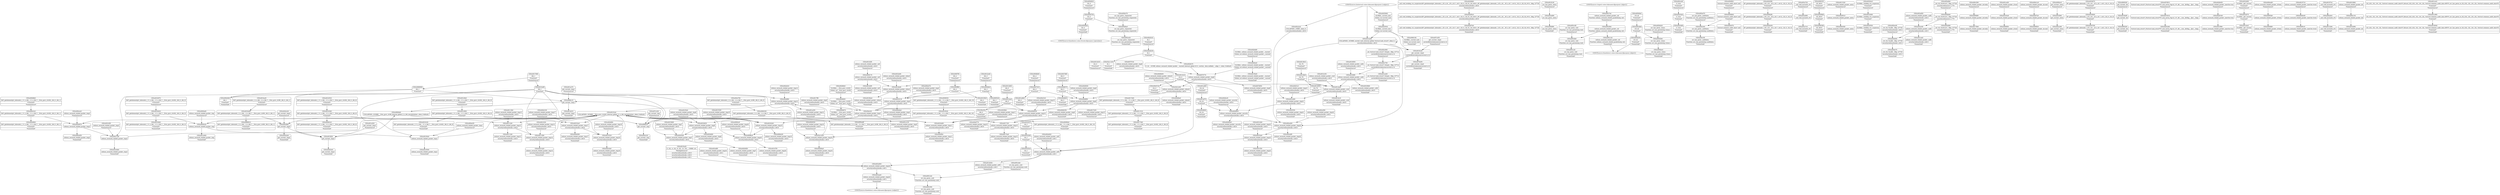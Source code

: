 digraph {
	CE0x495d830 [shape=record,shape=Mrecord,label="{CE0x495d830|i32_4|*Constant*|*SummSource*}"]
	CE0x491ab10 [shape=record,shape=Mrecord,label="{CE0x491ab10|get_current:_tmp1|*SummSink*}"]
	CE0x4929660 [shape=record,shape=Mrecord,label="{CE0x4929660|_call_void_lockdep_rcu_suspicious(i8*_getelementptr_inbounds_(_25_x_i8_,_25_x_i8_*_.str3,_i32_0,_i32_0),_i32_4610,_i8*_getelementptr_inbounds_(_45_x_i8_,_45_x_i8_*_.str12,_i32_0,_i32_0))_#10,_!dbg_!27729|security/selinux/hooks.c,4610|*SummSource*}"]
	CE0x49447a0 [shape=record,shape=Mrecord,label="{CE0x49447a0|i32_0|*Constant*|*SummSink*}"]
	CE0x4917430 [shape=record,shape=Mrecord,label="{CE0x4917430|selinux_secmark_relabel_packet:_tmp15|security/selinux/hooks.c,4610|*SummSource*}"]
	CE0x4931f50 [shape=record,shape=Mrecord,label="{CE0x4931f50|selinux_secmark_relabel_packet:_tmp23|security/selinux/hooks.c,4610|*SummSink*}"]
	CE0x491b4b0 [shape=record,shape=Mrecord,label="{CE0x491b4b0|selinux_secmark_relabel_packet:_tmp3|*SummSink*}"]
	CE0x492e820 [shape=record,shape=Mrecord,label="{CE0x492e820|selinux_secmark_relabel_packet:_sid5|security/selinux/hooks.c,4611|*SummSource*}"]
	CE0x490ee50 [shape=record,shape=Mrecord,label="{CE0x490ee50|selinux_secmark_relabel_packet:_tmp1|*SummSource*}"]
	CE0x492d230 [shape=record,shape=Mrecord,label="{CE0x492d230|i8_1|*Constant*}"]
	CE0x493a890 [shape=record,shape=Mrecord,label="{CE0x493a890|avc_has_perm:_entry}"]
	CE0x495d3b0 [shape=record,shape=Mrecord,label="{CE0x495d3b0|avc_has_perm:_tclass|Function::avc_has_perm&Arg::tclass::}"]
	CE0x5fecfc0 [shape=record,shape=Mrecord,label="{CE0x5fecfc0|selinux_secmark_relabel_packet:_tmp5|security/selinux/hooks.c,4610}"]
	CE0x492c8a0 [shape=record,shape=Mrecord,label="{CE0x492c8a0|i1_true|*Constant*}"]
	CE0x4919f20 [shape=record,shape=Mrecord,label="{CE0x4919f20|get_current:_tmp3}"]
	CE0x495e3e0 [shape=record,shape=Mrecord,label="{CE0x495e3e0|avc_has_perm:_auditdata|Function::avc_has_perm&Arg::auditdata::}"]
	CE0x4915300 [shape=record,shape=Mrecord,label="{CE0x4915300|selinux_secmark_relabel_packet:_tmp19|security/selinux/hooks.c,4610|*SummSource*}"]
	CE0x492b450 [shape=record,shape=Mrecord,label="{CE0x492b450|i8*_getelementptr_inbounds_(_45_x_i8_,_45_x_i8_*_.str12,_i32_0,_i32_0)|*Constant*|*SummSink*}"]
	CE0x6670850 [shape=record,shape=Mrecord,label="{CE0x6670850|selinux_secmark_relabel_packet:_tmp8|security/selinux/hooks.c,4610|*SummSink*}"]
	CE0x4919a20 [shape=record,shape=Mrecord,label="{CE0x4919a20|0:_i32,_4:_i32,_8:_i32,_12:_i32,_:_CMRE_4,8_|*MultipleSource*|security/selinux/hooks.c,4610|security/selinux/hooks.c,4610|security/selinux/hooks.c,4611}"]
	CE0x493a680 [shape=record,shape=Mrecord,label="{CE0x493a680|_call_void_mcount()_#3}"]
	CE0x4928a30 [shape=record,shape=Mrecord,label="{CE0x4928a30|selinux_secmark_relabel_packet:_security|security/selinux/hooks.c,4610|*SummSource*}"]
	CE0x52c1140 [shape=record,shape=Mrecord,label="{CE0x52c1140|i8_1|*Constant*|*SummSink*}"]
	CE0x49322b0 [shape=record,shape=Mrecord,label="{CE0x49322b0|i32_1|*Constant*}"]
	CE0x49296d0 [shape=record,shape=Mrecord,label="{CE0x49296d0|i32_4610|*Constant*}"]
	"CONST[source:0(mediator),value:2(dynamic)][purpose:{object}]"
	CE0x6670770 [shape=record,shape=Mrecord,label="{CE0x6670770|selinux_secmark_relabel_packet:_tmp8|security/selinux/hooks.c,4610}"]
	CE0x492d970 [shape=record,shape=Mrecord,label="{CE0x492d970|selinux_secmark_relabel_packet:_tmp2}"]
	CE0x4908a50 [shape=record,shape=Mrecord,label="{CE0x4908a50|selinux_secmark_relabel_packet:_tmp19|security/selinux/hooks.c,4610|*SummSink*}"]
	CE0x4910d40 [shape=record,shape=Mrecord,label="{CE0x4910d40|i64*_getelementptr_inbounds_(_11_x_i64_,_11_x_i64_*___llvm_gcov_ctr402,_i64_0,_i64_0)|*Constant*|*SummSink*}"]
	CE0x4929510 [shape=record,shape=Mrecord,label="{CE0x4929510|selinux_secmark_relabel_packet:_entry}"]
	CE0x4928600 [shape=record,shape=Mrecord,label="{CE0x4928600|GLOBAL:___llvm_gcov_ctr402|Global_var:__llvm_gcov_ctr402}"]
	CE0x490f320 [shape=record,shape=Mrecord,label="{CE0x490f320|i64_3|*Constant*|*SummSink*}"]
	CE0x492fdb0 [shape=record,shape=Mrecord,label="{CE0x492fdb0|selinux_secmark_relabel_packet:_tmp11|security/selinux/hooks.c,4610|*SummSource*}"]
	CE0x4909170 [shape=record,shape=Mrecord,label="{CE0x4909170|selinux_secmark_relabel_packet:_call|security/selinux/hooks.c,4610}"]
	CE0x4912b90 [shape=record,shape=Mrecord,label="{CE0x4912b90|i64_0|*Constant*|*SummSource*}"]
	CE0x491b830 [shape=record,shape=Mrecord,label="{CE0x491b830|selinux_secmark_relabel_packet:_tmp6|security/selinux/hooks.c,4610}"]
	CE0x49304c0 [shape=record,shape=Mrecord,label="{CE0x49304c0|GLOBAL:_lockdep_rcu_suspicious|*Constant*|*SummSource*}"]
	CE0x4911240 [shape=record,shape=Mrecord,label="{CE0x4911240|selinux_secmark_relabel_packet:_tmp13|security/selinux/hooks.c,4610}"]
	CE0x4908ce0 [shape=record,shape=Mrecord,label="{CE0x4908ce0|selinux_secmark_relabel_packet:_tmp20|security/selinux/hooks.c,4610|*SummSource*}"]
	CE0x492e780 [shape=record,shape=Mrecord,label="{CE0x492e780|i64*_getelementptr_inbounds_(_2_x_i64_,_2_x_i64_*___llvm_gcov_ctr98,_i64_0,_i64_0)|*Constant*|*SummSource*}"]
	CE0x492df60 [shape=record,shape=Mrecord,label="{CE0x492df60|selinux_secmark_relabel_packet:_tmp12|security/selinux/hooks.c,4610}"]
	CE0x493a7c0 [shape=record,shape=Mrecord,label="{CE0x493a7c0|_call_void_mcount()_#3|*SummSink*}"]
	CE0x49089e0 [shape=record,shape=Mrecord,label="{CE0x49089e0|i64*_getelementptr_inbounds_(_11_x_i64_,_11_x_i64_*___llvm_gcov_ctr402,_i64_0,_i64_10)|*Constant*|*SummSink*}"]
	CE0x495ee70 [shape=record,shape=Mrecord,label="{CE0x495ee70|_ret_i32_%call6,_!dbg_!27745|security/selinux/hooks.c,4613|*SummSink*}"]
	CE0x4915b20 [shape=record,shape=Mrecord,label="{CE0x4915b20|GLOBAL:_selinux_secmark_relabel_packet.__warned|Global_var:selinux_secmark_relabel_packet.__warned|*SummSink*}"]
	CE0x49103a0 [shape=record,shape=Mrecord,label="{CE0x49103a0|COLLAPSED:_GCMRE___llvm_gcov_ctr402_internal_global_11_x_i64_zeroinitializer:_elem_0:default:}"]
	CE0x491d3d0 [shape=record,shape=Mrecord,label="{CE0x491d3d0|i64*_getelementptr_inbounds_(_11_x_i64_,_11_x_i64_*___llvm_gcov_ctr402,_i64_0,_i64_6)|*Constant*}"]
	CE0x4932410 [shape=record,shape=Mrecord,label="{CE0x4932410|i32_1|*Constant*|*SummSource*}"]
	CE0x490c560 [shape=record,shape=Mrecord,label="{CE0x490c560|selinux_secmark_relabel_packet:_do.body|*SummSource*}"]
	CE0x491ac60 [shape=record,shape=Mrecord,label="{CE0x491ac60|selinux_secmark_relabel_packet:_if.end|*SummSource*}"]
	CE0x49335e0 [shape=record,shape=Mrecord,label="{CE0x49335e0|selinux_secmark_relabel_packet:_tmp6|security/selinux/hooks.c,4610|*SummSource*}"]
	CE0x5d12c80 [shape=record,shape=Mrecord,label="{CE0x5d12c80|selinux_secmark_relabel_packet:_tobool1|security/selinux/hooks.c,4610}"]
	CE0x49129e0 [shape=record,shape=Mrecord,label="{CE0x49129e0|i64*_getelementptr_inbounds_(_11_x_i64_,_11_x_i64_*___llvm_gcov_ctr402,_i64_0,_i64_9)|*Constant*|*SummSource*}"]
	CE0x4931420 [shape=record,shape=Mrecord,label="{CE0x4931420|selinux_secmark_relabel_packet:_tmp14|security/selinux/hooks.c,4610|*SummSink*}"]
	CE0x4928670 [shape=record,shape=Mrecord,label="{CE0x4928670|GLOBAL:___llvm_gcov_ctr402|Global_var:__llvm_gcov_ctr402|*SummSink*}"]
	CE0x490e1a0 [shape=record,shape=Mrecord,label="{CE0x490e1a0|selinux_secmark_relabel_packet:_do.end|*SummSource*}"]
	CE0x4909220 [shape=record,shape=Mrecord,label="{CE0x4909220|selinux_secmark_relabel_packet:_tmp}"]
	CE0x49148e0 [shape=record,shape=Mrecord,label="{CE0x49148e0|i32_78|*Constant*}"]
	CE0x493aae0 [shape=record,shape=Mrecord,label="{CE0x493aae0|selinux_secmark_relabel_packet:_tmp24|security/selinux/hooks.c,4611|*SummSink*}"]
	CE0x4966160 [shape=record,shape=Mrecord,label="{CE0x4966160|GLOBAL:_current_task|Global_var:current_task|*SummSink*}"]
	CE0x4917080 [shape=record,shape=Mrecord,label="{CE0x4917080|i64_1|*Constant*|*SummSource*}"]
	CE0x4910500 [shape=record,shape=Mrecord,label="{CE0x4910500|selinux_secmark_relabel_packet:_tmp1|*SummSink*}"]
	CE0x495deb0 [shape=record,shape=Mrecord,label="{CE0x495deb0|_ret_i32_%retval.0,_!dbg_!27728|security/selinux/avc.c,775}"]
	CE0x491e460 [shape=record,shape=Mrecord,label="{CE0x491e460|selinux_secmark_relabel_packet:_tmp21|security/selinux/hooks.c,4610}"]
	CE0x49286e0 [shape=record,shape=Mrecord,label="{CE0x49286e0|GLOBAL:___llvm_gcov_ctr402|Global_var:__llvm_gcov_ctr402|*SummSource*}"]
	CE0x492f1c0 [shape=record,shape=Mrecord,label="{CE0x492f1c0|selinux_secmark_relabel_packet:_tmp21|security/selinux/hooks.c,4610|*SummSource*}"]
	CE0x4914430 [shape=record,shape=Mrecord,label="{CE0x4914430|i32_0|*Constant*|*SummSource*}"]
	CE0x4914b50 [shape=record,shape=Mrecord,label="{CE0x4914b50|selinux_secmark_relabel_packet:_sid5|security/selinux/hooks.c,4611|*SummSink*}"]
	CE0x491be90 [shape=record,shape=Mrecord,label="{CE0x491be90|i64*_getelementptr_inbounds_(_2_x_i64_,_2_x_i64_*___llvm_gcov_ctr98,_i64_0,_i64_1)|*Constant*}"]
	CE0x491a670 [shape=record,shape=Mrecord,label="{CE0x491a670|i32_22|*Constant*}"]
	CE0x494b430 [shape=record,shape=Mrecord,label="{CE0x494b430|selinux_secmark_relabel_packet:_tmp10|security/selinux/hooks.c,4610}"]
	CE0x491e2d0 [shape=record,shape=Mrecord,label="{CE0x491e2d0|COLLAPSED:_GCMRE_current_task_external_global_%struct.task_struct*:_elem_0::|security/selinux/hooks.c,4610}"]
	CE0x4919c20 [shape=record,shape=Mrecord,label="{CE0x4919c20|get_current:_tmp4|./arch/x86/include/asm/current.h,14}"]
	CE0x495bf90 [shape=record,shape=Mrecord,label="{CE0x495bf90|avc_has_perm:_entry|*SummSink*}"]
	CE0x492a2a0 [shape=record,shape=Mrecord,label="{CE0x492a2a0|COLLAPSED:_CMRE:_elem_0::|security/selinux/hooks.c,4610}"]
	CE0x496bc10 [shape=record,shape=Mrecord,label="{CE0x496bc10|get_current:_tmp1}"]
	CE0x49102f0 [shape=record,shape=Mrecord,label="{CE0x49102f0|selinux_secmark_relabel_packet:_call|security/selinux/hooks.c,4610|*SummSource*}"]
	CE0x491ded0 [shape=record,shape=Mrecord,label="{CE0x491ded0|selinux_secmark_relabel_packet:_tobool|security/selinux/hooks.c,4610}"]
	CE0x490ff80 [shape=record,shape=Mrecord,label="{CE0x490ff80|i64_2|*Constant*}"]
	CE0x490ddc0 [shape=record,shape=Mrecord,label="{CE0x490ddc0|i64_3|*Constant*}"]
	CE0x4915b90 [shape=record,shape=Mrecord,label="{CE0x4915b90|selinux_secmark_relabel_packet:_tmp7|security/selinux/hooks.c,4610|*SummSource*}"]
	CE0x4908ac0 [shape=record,shape=Mrecord,label="{CE0x4908ac0|get_current:_entry|*SummSource*}"]
	CE0x4930c90 [shape=record,shape=Mrecord,label="{CE0x4930c90|selinux_secmark_relabel_packet:_tmp7|security/selinux/hooks.c,4610}"]
	CE0x4917260 [shape=record,shape=Mrecord,label="{CE0x4917260|i64*_getelementptr_inbounds_(_11_x_i64_,_11_x_i64_*___llvm_gcov_ctr402,_i64_0,_i64_8)|*Constant*|*SummSource*}"]
	CE0x49174a0 [shape=record,shape=Mrecord,label="{CE0x49174a0|selinux_secmark_relabel_packet:_tmp15|security/selinux/hooks.c,4610|*SummSink*}"]
	CE0x4930600 [shape=record,shape=Mrecord,label="{CE0x4930600|i8*_getelementptr_inbounds_(_25_x_i8_,_25_x_i8_*_.str3,_i32_0,_i32_0)|*Constant*}"]
	CE0x4909a60 [shape=record,shape=Mrecord,label="{CE0x4909a60|selinux_secmark_relabel_packet:_tmp|*SummSource*}"]
	"CONST[source:0(mediator),value:2(dynamic)][purpose:{subject}]"
	CE0x492b6a0 [shape=record,shape=Mrecord,label="{CE0x492b6a0|selinux_secmark_relabel_packet:_tmp16|security/selinux/hooks.c,4610|*SummSink*}"]
	CE0x49332a0 [shape=record,shape=Mrecord,label="{CE0x49332a0|selinux_secmark_relabel_packet:_tmp17|security/selinux/hooks.c,4610}"]
	CE0x4960200 [shape=record,shape=Mrecord,label="{CE0x4960200|get_current:_bb|*SummSink*}"]
	CE0x491d140 [shape=record,shape=Mrecord,label="{CE0x491d140|avc_has_perm:_entry|*SummSource*}"]
	CE0x491a020 [shape=record,shape=Mrecord,label="{CE0x491a020|get_current:_tmp3|*SummSource*}"]
	CE0x492a6f0 [shape=record,shape=Mrecord,label="{CE0x492a6f0|selinux_secmark_relabel_packet:_tmp22|security/selinux/hooks.c,4610|*SummSink*}"]
	CE0x495c120 [shape=record,shape=Mrecord,label="{CE0x495c120|selinux_secmark_relabel_packet:_sid|Function::selinux_secmark_relabel_packet&Arg::sid::|*SummSink*}"]
	CE0x4966300 [shape=record,shape=Mrecord,label="{CE0x4966300|i64*_getelementptr_inbounds_(_2_x_i64_,_2_x_i64_*___llvm_gcov_ctr98,_i64_0,_i64_0)|*Constant*}"]
	CE0x4917360 [shape=record,shape=Mrecord,label="{CE0x4917360|i64*_getelementptr_inbounds_(_11_x_i64_,_11_x_i64_*___llvm_gcov_ctr402,_i64_0,_i64_8)|*Constant*|*SummSink*}"]
	CE0x4912aa0 [shape=record,shape=Mrecord,label="{CE0x4912aa0|i64_0|*Constant*}"]
	CE0x4916e80 [shape=record,shape=Mrecord,label="{CE0x4916e80|selinux_secmark_relabel_packet:_tmp11|security/selinux/hooks.c,4610}"]
	CE0x4914950 [shape=record,shape=Mrecord,label="{CE0x4914950|i32_78|*Constant*|*SummSink*}"]
	CE0x491b3f0 [shape=record,shape=Mrecord,label="{CE0x491b3f0|selinux_secmark_relabel_packet:_tmp3|*SummSource*}"]
	CE0x492e0c0 [shape=record,shape=Mrecord,label="{CE0x492e0c0|selinux_secmark_relabel_packet:_tmp12|security/selinux/hooks.c,4610|*SummSource*}"]
	CE0x492f720 [shape=record,shape=Mrecord,label="{CE0x492f720|selinux_secmark_relabel_packet:_do.end}"]
	CE0x497e010 [shape=record,shape=Mrecord,label="{CE0x497e010|%struct.task_struct*_(%struct.task_struct**)*_asm_movq_%gs:$_1:P_,$0_,_r,im,_dirflag_,_fpsr_,_flags_}"]
	CE0x4918e90 [shape=record,shape=Mrecord,label="{CE0x4918e90|get_current:_bb}"]
	CE0x4928e50 [shape=record,shape=Mrecord,label="{CE0x4928e50|selinux_secmark_relabel_packet:_land.lhs.true|*SummSource*}"]
	CE0x491d7f0 [shape=record,shape=Mrecord,label="{CE0x491d7f0|selinux_secmark_relabel_packet:_tmp20|security/selinux/hooks.c,4610|*SummSink*}"]
	CE0x4920d50 [shape=record,shape=Mrecord,label="{CE0x4920d50|selinux_secmark_relabel_packet:_tmp7|security/selinux/hooks.c,4610|*SummSink*}"]
	CE0x490db00 [shape=record,shape=Mrecord,label="{CE0x490db00|i64_4|*Constant*|*SummSource*}"]
	CE0x4918850 [shape=record,shape=Mrecord,label="{CE0x4918850|selinux_secmark_relabel_packet:_call4|security/selinux/hooks.c,4610|*SummSource*}"]
	CE0x49189d0 [shape=record,shape=Mrecord,label="{CE0x49189d0|selinux_secmark_relabel_packet:_call4|security/selinux/hooks.c,4610|*SummSink*}"]
	CE0x4932d00 [shape=record,shape=Mrecord,label="{CE0x4932d00|GLOBAL:_get_current|*Constant*|*SummSource*}"]
	CE0x491cae0 [shape=record,shape=Mrecord,label="{CE0x491cae0|selinux_secmark_relabel_packet:_call6|security/selinux/hooks.c,4613|*SummSink*}"]
	CE0x49131b0 [shape=record,shape=Mrecord,label="{CE0x49131b0|selinux_secmark_relabel_packet:_entry|*SummSource*}"]
	CE0x495dc70 [shape=record,shape=Mrecord,label="{CE0x495dc70|avc_has_perm:_requested|Function::avc_has_perm&Arg::requested::|*SummSource*}"]
	CE0x4928aa0 [shape=record,shape=Mrecord,label="{CE0x4928aa0|selinux_secmark_relabel_packet:_security|security/selinux/hooks.c,4610|*SummSink*}"]
	CE0x492c660 [shape=record,shape=Mrecord,label="{CE0x492c660|_ret_%struct.task_struct*_%tmp4,_!dbg_!27714|./arch/x86/include/asm/current.h,14|*SummSource*}"]
	CE0x495db00 [shape=record,shape=Mrecord,label="{CE0x495db00|%struct.common_audit_data*_null|*Constant*}"]
	CE0x5fecf20 [shape=record,shape=Mrecord,label="{CE0x5fecf20|i64_0|*Constant*|*SummSink*}"]
	CE0x495cdb0 [shape=record,shape=Mrecord,label="{CE0x495cdb0|i16_42|*Constant*}"]
	CE0x49295c0 [shape=record,shape=Mrecord,label="{CE0x49295c0|_call_void_lockdep_rcu_suspicious(i8*_getelementptr_inbounds_(_25_x_i8_,_25_x_i8_*_.str3,_i32_0,_i32_0),_i32_4610,_i8*_getelementptr_inbounds_(_45_x_i8_,_45_x_i8_*_.str12,_i32_0,_i32_0))_#10,_!dbg_!27729|security/selinux/hooks.c,4610}"]
	"CONST[source:2(external),value:2(dynamic)][purpose:{subject}]"
	CE0x495d4c0 [shape=record,shape=Mrecord,label="{CE0x495d4c0|avc_has_perm:_tclass|Function::avc_has_perm&Arg::tclass::|*SummSink*}"]
	CE0x490ea60 [shape=record,shape=Mrecord,label="{CE0x490ea60|selinux_secmark_relabel_packet:_if.then|*SummSource*}"]
	CE0x495c7e0 [shape=record,shape=Mrecord,label="{CE0x495c7e0|selinux_secmark_relabel_packet:_sid|Function::selinux_secmark_relabel_packet&Arg::sid::|*SummSource*}"]
	CE0x66707e0 [shape=record,shape=Mrecord,label="{CE0x66707e0|selinux_secmark_relabel_packet:_tmp8|security/selinux/hooks.c,4610|*SummSource*}"]
	CE0x49143c0 [shape=record,shape=Mrecord,label="{CE0x49143c0|i32_0|*Constant*}"]
	CE0x4931be0 [shape=record,shape=Mrecord,label="{CE0x4931be0|selinux_secmark_relabel_packet:_tmp23|security/selinux/hooks.c,4610}"]
	CE0x495ce20 [shape=record,shape=Mrecord,label="{CE0x495ce20|avc_has_perm:_requested|Function::avc_has_perm&Arg::requested::|*SummSink*}"]
	CE0x4980de0 [shape=record,shape=Mrecord,label="{CE0x4980de0|COLLAPSED:_GCMRE___llvm_gcov_ctr98_internal_global_2_x_i64_zeroinitializer:_elem_0:default:}"]
	"CONST[source:0(mediator),value:0(static)][purpose:{operation}]"
	"CONST[source:1(input),value:2(dynamic)][purpose:{object}]"
	CE0x495ead0 [shape=record,shape=Mrecord,label="{CE0x495ead0|i64*_getelementptr_inbounds_(_2_x_i64_,_2_x_i64_*___llvm_gcov_ctr98,_i64_0,_i64_0)|*Constant*|*SummSink*}"]
	CE0x493a9f0 [shape=record,shape=Mrecord,label="{CE0x493a9f0|selinux_secmark_relabel_packet:_tmp24|security/selinux/hooks.c,4611|*SummSource*}"]
	CE0x490dc60 [shape=record,shape=Mrecord,label="{CE0x490dc60|selinux_secmark_relabel_packet:_land.lhs.true2}"]
	CE0x4912d00 [shape=record,shape=Mrecord,label="{CE0x4912d00|selinux_secmark_relabel_packet:_tmp|*SummSink*}"]
	CE0x490e3c0 [shape=record,shape=Mrecord,label="{CE0x490e3c0|i64*_getelementptr_inbounds_(_11_x_i64_,_11_x_i64_*___llvm_gcov_ctr402,_i64_0,_i64_1)|*Constant*}"]
	CE0x490fcc0 [shape=record,shape=Mrecord,label="{CE0x490fcc0|selinux_secmark_relabel_packet:_land.lhs.true2|*SummSink*}"]
	CE0x494d770 [shape=record,shape=Mrecord,label="{CE0x494d770|selinux_secmark_relabel_packet:_tmp10|security/selinux/hooks.c,4610|*SummSink*}"]
	CE0x4914cc0 [shape=record,shape=Mrecord,label="{CE0x4914cc0|selinux_secmark_relabel_packet:_cred|security/selinux/hooks.c,4610|*SummSink*}"]
	CE0x495cc90 [shape=record,shape=Mrecord,label="{CE0x495cc90|avc_has_perm:_tsid|Function::avc_has_perm&Arg::tsid::|*SummSource*}"]
	CE0x495d0e0 [shape=record,shape=Mrecord,label="{CE0x495d0e0|i16_42|*Constant*|*SummSource*}"]
	CE0x495ecd0 [shape=record,shape=Mrecord,label="{CE0x495ecd0|_ret_i32_%call6,_!dbg_!27745|security/selinux/hooks.c,4613|*SummSource*}"]
	CE0x491ae40 [shape=record,shape=Mrecord,label="{CE0x491ae40|_ret_%struct.task_struct*_%tmp4,_!dbg_!27714|./arch/x86/include/asm/current.h,14|*SummSink*}"]
	CE0x4911510 [shape=record,shape=Mrecord,label="{CE0x4911510|i64*_getelementptr_inbounds_(_11_x_i64_,_11_x_i64_*___llvm_gcov_ctr402,_i64_0,_i64_8)|*Constant*}"]
	CE0x4944100 [shape=record,shape=Mrecord,label="{CE0x4944100|selinux_secmark_relabel_packet:_tmp17|security/selinux/hooks.c,4610|*SummSource*}"]
	CE0x4924cb0 [shape=record,shape=Mrecord,label="{CE0x4924cb0|get_current:_tmp2|*SummSink*}"]
	CE0x4914ae0 [shape=record,shape=Mrecord,label="{CE0x4914ae0|selinux_secmark_relabel_packet:_cred|security/selinux/hooks.c,4610}"]
	CE0x494b3c0 [shape=record,shape=Mrecord,label="{CE0x494b3c0|i64*_getelementptr_inbounds_(_11_x_i64_,_11_x_i64_*___llvm_gcov_ctr402,_i64_0,_i64_6)|*Constant*|*SummSink*}"]
	CE0x495d9a0 [shape=record,shape=Mrecord,label="{CE0x495d9a0|i32_4|*Constant*|*SummSink*}"]
	CE0x493a720 [shape=record,shape=Mrecord,label="{CE0x493a720|_call_void_mcount()_#3|*SummSource*}"]
	CE0x49197c0 [shape=record,shape=Mrecord,label="{CE0x49197c0|_call_void_mcount()_#3|*SummSource*}"]
	CE0x4912e40 [shape=record,shape=Mrecord,label="{CE0x4912e40|i64_3|*Constant*|*SummSource*}"]
	CE0x4930670 [shape=record,shape=Mrecord,label="{CE0x4930670|i8*_getelementptr_inbounds_(_25_x_i8_,_25_x_i8_*_.str3,_i32_0,_i32_0)|*Constant*|*SummSource*}"]
	CE0x492c700 [shape=record,shape=Mrecord,label="{CE0x492c700|_ret_%struct.task_struct*_%tmp4,_!dbg_!27714|./arch/x86/include/asm/current.h,14}"]
	CE0x4918c40 [shape=record,shape=Mrecord,label="{CE0x4918c40|selinux_secmark_relabel_packet:_if.end}"]
	CE0x49186f0 [shape=record,shape=Mrecord,label="{CE0x49186f0|selinux_secmark_relabel_packet:_call4|security/selinux/hooks.c,4610}"]
	CE0x4917ff0 [shape=record,shape=Mrecord,label="{CE0x4917ff0|selinux_secmark_relabel_packet:_tmp5|security/selinux/hooks.c,4610|*SummSource*}"]
	CE0x4980d70 [shape=record,shape=Mrecord,label="{CE0x4980d70|get_current:_tmp}"]
	CE0x4988910 [shape=record,shape=Mrecord,label="{CE0x4988910|i64*_getelementptr_inbounds_(_2_x_i64_,_2_x_i64_*___llvm_gcov_ctr98,_i64_0,_i64_1)|*Constant*|*SummSink*}"]
	CE0x4910710 [shape=record,shape=Mrecord,label="{CE0x4910710|selinux_secmark_relabel_packet:_land.lhs.true2|*SummSource*}"]
	CE0x495e070 [shape=record,shape=Mrecord,label="{CE0x495e070|%struct.common_audit_data*_null|*Constant*|*SummSink*}"]
	CE0x491d530 [shape=record,shape=Mrecord,label="{CE0x491d530|i64*_getelementptr_inbounds_(_11_x_i64_,_11_x_i64_*___llvm_gcov_ctr402,_i64_0,_i64_6)|*Constant*|*SummSource*}"]
	CE0x495d250 [shape=record,shape=Mrecord,label="{CE0x495d250|i16_42|*Constant*|*SummSink*}"]
	CE0x495c440 [shape=record,shape=Mrecord,label="{CE0x495c440|avc_has_perm:_ssid|Function::avc_has_perm&Arg::ssid::|*SummSource*}"]
	CE0x491bd90 [shape=record,shape=Mrecord,label="{CE0x491bd90|selinux_secmark_relabel_packet:_bb|*SummSink*}"]
	CE0x492ca00 [shape=record,shape=Mrecord,label="{CE0x492ca00|i1_true|*Constant*|*SummSource*}"]
	CE0x49325c0 [shape=record,shape=Mrecord,label="{CE0x49325c0|i32_1|*Constant*|*SummSink*}"]
	CE0x49179b0 [shape=record,shape=Mrecord,label="{CE0x49179b0|selinux_secmark_relabel_packet:_do.body|*SummSink*}"]
	CE0x49142f0 [shape=record,shape=Mrecord,label="{CE0x49142f0|selinux_secmark_relabel_packet:_call|security/selinux/hooks.c,4610|*SummSink*}"]
	CE0x4910a80 [shape=record,shape=Mrecord,label="{CE0x4910a80|i64_1|*Constant*}"]
	CE0x490e940 [shape=record,shape=Mrecord,label="{CE0x490e940|i64_1|*Constant*|*SummSink*}"]
	CE0x491a250 [shape=record,shape=Mrecord,label="{CE0x491a250|selinux_secmark_relabel_packet:_tmp12|security/selinux/hooks.c,4610|*SummSink*}"]
	CE0x4914c50 [shape=record,shape=Mrecord,label="{CE0x4914c50|selinux_secmark_relabel_packet:_cred|security/selinux/hooks.c,4610|*SummSource*}"]
	CE0x4925b90 [shape=record,shape=Mrecord,label="{CE0x4925b90|GLOBAL:_current_task|Global_var:current_task|*SummSource*}"]
	CE0x491cec0 [shape=record,shape=Mrecord,label="{CE0x491cec0|i32_(i32,_i32,_i16,_i32,_%struct.common_audit_data*)*_bitcast_(i32_(i32,_i32,_i16,_i32,_%struct.common_audit_data.495*)*_avc_has_perm_to_i32_(i32,_i32,_i16,_i32,_%struct.common_audit_data*)*)|*Constant*|*SummSource*}"]
	CE0x492ff30 [shape=record,shape=Mrecord,label="{CE0x492ff30|selinux_secmark_relabel_packet:_tmp11|security/selinux/hooks.c,4610|*SummSink*}"]
	CE0x497de50 [shape=record,shape=Mrecord,label="{CE0x497de50|get_current:_tmp4|./arch/x86/include/asm/current.h,14|*SummSink*}"]
	CE0x490bf50 [shape=record,shape=Mrecord,label="{CE0x490bf50|selinux_secmark_relabel_packet:_if.end|*SummSink*}"]
	CE0x490ace0 [shape=record,shape=Mrecord,label="{CE0x490ace0|selinux_secmark_relabel_packet:_tmp2|*SummSource*}"]
	CE0x490ad50 [shape=record,shape=Mrecord,label="{CE0x490ad50|selinux_secmark_relabel_packet:_tmp2|*SummSink*}"]
	CE0x4925f60 [shape=record,shape=Mrecord,label="{CE0x4925f60|get_current:_tmp2}"]
	CE0x49263e0 [shape=record,shape=Mrecord,label="{CE0x49263e0|get_current:_tmp3|*SummSink*}"]
	CE0x495dba0 [shape=record,shape=Mrecord,label="{CE0x495dba0|avc_has_perm:_requested|Function::avc_has_perm&Arg::requested::}"]
	CE0x49100e0 [shape=record,shape=Mrecord,label="{CE0x49100e0|selinux_secmark_relabel_packet:_tmp1}"]
	CE0x495df20 [shape=record,shape=Mrecord,label="{CE0x495df20|%struct.common_audit_data*_null|*Constant*|*SummSource*}"]
	CE0x4908f30 [shape=record,shape=Mrecord,label="{CE0x4908f30|selinux_secmark_relabel_packet:_do.end|*SummSink*}"]
	CE0x490adc0 [shape=record,shape=Mrecord,label="{CE0x490adc0|_call_void_mcount()_#3}"]
	CE0x497df10 [shape=record,shape=Mrecord,label="{CE0x497df10|%struct.task_struct*_(%struct.task_struct**)*_asm_movq_%gs:$_1:P_,$0_,_r,im,_dirflag_,_fpsr_,_flags_|*SummSource*}"]
	CE0x4908360 [shape=record,shape=Mrecord,label="{CE0x4908360|i32_4610|*Constant*|*SummSink*}"]
	CE0x492bdd0 [shape=record,shape=Mrecord,label="{CE0x492bdd0|GLOBAL:_selinux_secmark_relabel_packet.__warned|Global_var:selinux_secmark_relabel_packet.__warned|*SummSource*}"]
	CE0x491a130 [shape=record,shape=Mrecord,label="{CE0x491a130|selinux_secmark_relabel_packet:_tmp5|security/selinux/hooks.c,4610|*SummSink*}"]
	CE0x4929160 [shape=record,shape=Mrecord,label="{CE0x4929160|selinux_secmark_relabel_packet:_land.lhs.true}"]
	CE0x4918130 [shape=record,shape=Mrecord,label="{CE0x4918130|selinux_secmark_relabel_packet:_tmp4|security/selinux/hooks.c,4610}"]
	CE0x4911580 [shape=record,shape=Mrecord,label="{CE0x4911580|selinux_secmark_relabel_packet:_tmp14|security/selinux/hooks.c,4610}"]
	CE0x490d8f0 [shape=record,shape=Mrecord,label="{CE0x490d8f0|selinux_secmark_relabel_packet:_if.then|*SummSink*}"]
	CE0x4921830 [shape=record,shape=Mrecord,label="{CE0x4921830|selinux_secmark_relabel_packet:_tmp14|security/selinux/hooks.c,4610|*SummSource*}"]
	CE0x492bf80 [shape=record,shape=Mrecord,label="{CE0x492bf80|selinux_secmark_relabel_packet:_tmp18|security/selinux/hooks.c,4610|*SummSource*}"]
	CE0x491bb30 [shape=record,shape=Mrecord,label="{CE0x491bb30|i64*_getelementptr_inbounds_(_11_x_i64_,_11_x_i64_*___llvm_gcov_ctr402,_i64_0,_i64_0)|*Constant*}"]
	CE0x4911340 [shape=record,shape=Mrecord,label="{CE0x4911340|selinux_secmark_relabel_packet:_tmp13|security/selinux/hooks.c,4610|*SummSink*}"]
	CE0x4946be0 [shape=record,shape=Mrecord,label="{CE0x4946be0|selinux_secmark_relabel_packet:_tobool1|security/selinux/hooks.c,4610|*SummSink*}"]
	CE0x494b350 [shape=record,shape=Mrecord,label="{CE0x494b350|selinux_secmark_relabel_packet:_tmp9|security/selinux/hooks.c,4610|*SummSink*}"]
	CE0x4908bc0 [shape=record,shape=Mrecord,label="{CE0x4908bc0|selinux_secmark_relabel_packet:_tmp20|security/selinux/hooks.c,4610}"]
	CE0x4931d40 [shape=record,shape=Mrecord,label="{CE0x4931d40|selinux_secmark_relabel_packet:_tmp23|security/selinux/hooks.c,4610|*SummSource*}"]
	CE0x4928800 [shape=record,shape=Mrecord,label="{CE0x4928800|i32_22|*Constant*|*SummSink*}"]
	CE0x495e6b0 [shape=record,shape=Mrecord,label="{CE0x495e6b0|_ret_i32_%retval.0,_!dbg_!27728|security/selinux/avc.c,775|*SummSource*}"]
	CE0x4910db0 [shape=record,shape=Mrecord,label="{CE0x4910db0|selinux_secmark_relabel_packet:_bb|*SummSource*}"]
	CE0x49211d0 [shape=record,shape=Mrecord,label="{CE0x49211d0|selinux_secmark_relabel_packet:_tmp3}"]
	CE0x49096f0 [shape=record,shape=Mrecord,label="{CE0x49096f0|selinux_secmark_relabel_packet:_do.body}"]
	CE0x4910920 [shape=record,shape=Mrecord,label="{CE0x4910920|i64_2|*Constant*|*SummSink*}"]
	CE0x492d3c0 [shape=record,shape=Mrecord,label="{CE0x492d3c0|i8_1|*Constant*|*SummSource*}"]
	CE0x492c0e0 [shape=record,shape=Mrecord,label="{CE0x492c0e0|selinux_secmark_relabel_packet:_tmp18|security/selinux/hooks.c,4610|*SummSink*}"]
	CE0x493a900 [shape=record,shape=Mrecord,label="{CE0x493a900|selinux_secmark_relabel_packet:_tmp24|security/selinux/hooks.c,4611}"]
	CE0x490e130 [shape=record,shape=Mrecord,label="{CE0x490e130|selinux_secmark_relabel_packet:_bb}"]
	CE0x491aa70 [shape=record,shape=Mrecord,label="{CE0x491aa70|get_current:_tmp1|*SummSource*}"]
	CE0x4925930 [shape=record,shape=Mrecord,label="{CE0x4925930|GLOBAL:_current_task|Global_var:current_task}"]
	CE0x4930550 [shape=record,shape=Mrecord,label="{CE0x4930550|GLOBAL:_lockdep_rcu_suspicious|*Constant*|*SummSink*}"]
	CE0x4924c40 [shape=record,shape=Mrecord,label="{CE0x4924c40|get_current:_tmp2|*SummSource*}"]
	CE0x493ad50 [shape=record,shape=Mrecord,label="{CE0x493ad50|selinux_secmark_relabel_packet:_call6|security/selinux/hooks.c,4613|*SummSource*}"]
	CE0x4947d10 [shape=record,shape=Mrecord,label="{CE0x4947d10|i64_4|*Constant*}"]
	CE0x4949000 [shape=record,shape=Mrecord,label="{CE0x4949000|selinux_secmark_relabel_packet:_tmp9|security/selinux/hooks.c,4610|*SummSource*}"]
	CE0x4960040 [shape=record,shape=Mrecord,label="{CE0x4960040|get_current:_bb|*SummSource*}"]
	CE0x4933230 [shape=record,shape=Mrecord,label="{CE0x4933230|i64*_getelementptr_inbounds_(_11_x_i64_,_11_x_i64_*___llvm_gcov_ctr402,_i64_0,_i64_9)|*Constant*|*SummSink*}"]
	CE0x495c3a0 [shape=record,shape=Mrecord,label="{CE0x495c3a0|avc_has_perm:_ssid|Function::avc_has_perm&Arg::ssid::}"]
	CE0x49082f0 [shape=record,shape=Mrecord,label="{CE0x49082f0|i8*_getelementptr_inbounds_(_45_x_i8_,_45_x_i8_*_.str12,_i32_0,_i32_0)|*Constant*}"]
	CE0x490e470 [shape=record,shape=Mrecord,label="{CE0x490e470|selinux_secmark_relabel_packet:_tmp4|security/selinux/hooks.c,4610|*SummSource*}"]
	CE0x490f3d0 [shape=record,shape=Mrecord,label="{CE0x490f3d0|selinux_secmark_relabel_packet:_if.then}"]
	CE0x49149c0 [shape=record,shape=Mrecord,label="{CE0x49149c0|i32_78|*Constant*|*SummSource*}"]
	CE0x4930780 [shape=record,shape=Mrecord,label="{CE0x4930780|i8*_getelementptr_inbounds_(_25_x_i8_,_25_x_i8_*_.str3,_i32_0,_i32_0)|*Constant*|*SummSink*}"]
	CE0x492f350 [shape=record,shape=Mrecord,label="{CE0x492f350|selinux_secmark_relabel_packet:_tmp21|security/selinux/hooks.c,4610|*SummSink*}"]
	CE0x4932750 [shape=record,shape=Mrecord,label="{CE0x4932750|selinux_secmark_relabel_packet:_sid5|security/selinux/hooks.c,4611}"]
	CE0x4947d80 [shape=record,shape=Mrecord,label="{CE0x4947d80|i64_5|*Constant*|*SummSource*}"]
	CE0x492a580 [shape=record,shape=Mrecord,label="{CE0x492a580|selinux_secmark_relabel_packet:_tmp22|security/selinux/hooks.c,4610|*SummSource*}"]
	CE0x495c500 [shape=record,shape=Mrecord,label="{CE0x495c500|avc_has_perm:_ssid|Function::avc_has_perm&Arg::ssid::|*SummSink*}"]
	CE0x490f7f0 [shape=record,shape=Mrecord,label="{CE0x490f7f0|i64_2|*Constant*|*SummSource*}"]
	CE0x491abb0 [shape=record,shape=Mrecord,label="{CE0x491abb0|i64_4|*Constant*|*SummSink*}"]
	CE0x491eea0 [shape=record,shape=Mrecord,label="{CE0x491eea0|GLOBAL:_get_current|*Constant*|*SummSink*}"]
	CE0x52c1450 [shape=record,shape=Mrecord,label="{CE0x52c1450|selinux_secmark_relabel_packet:_tmp16|security/selinux/hooks.c,4610}"]
	CE0x492bea0 [shape=record,shape=Mrecord,label="{CE0x492bea0|GLOBAL:_selinux_secmark_relabel_packet.__warned|Global_var:selinux_secmark_relabel_packet.__warned}"]
	CE0x4930d00 [shape=record,shape=Mrecord,label="{CE0x4930d00|selinux_secmark_relabel_packet:_tmp6|security/selinux/hooks.c,4610|*SummSink*}"]
	CE0x49205f0 [shape=record,shape=Mrecord,label="{CE0x49205f0|i8*_getelementptr_inbounds_(_45_x_i8_,_45_x_i8_*_.str12,_i32_0,_i32_0)|*Constant*|*SummSource*}"]
	CE0x4915f80 [shape=record,shape=Mrecord,label="{CE0x4915f80|selinux_secmark_relabel_packet:_land.lhs.true|*SummSink*}"]
	CE0x4948f90 [shape=record,shape=Mrecord,label="{CE0x4948f90|selinux_secmark_relabel_packet:_tmp9|security/selinux/hooks.c,4610}"]
	CE0x494c5c0 [shape=record,shape=Mrecord,label="{CE0x494c5c0|selinux_secmark_relabel_packet:_tmp10|security/selinux/hooks.c,4610|*SummSource*}"]
	CE0x492b520 [shape=record,shape=Mrecord,label="{CE0x492b520|selinux_secmark_relabel_packet:_tmp16|security/selinux/hooks.c,4610|*SummSource*}"]
	CE0x490eda0 [shape=record,shape=Mrecord,label="{CE0x490eda0|selinux_secmark_relabel_packet:_tmp4|security/selinux/hooks.c,4610|*SummSink*}"]
	CE0x4929740 [shape=record,shape=Mrecord,label="{CE0x4929740|_call_void_lockdep_rcu_suspicious(i8*_getelementptr_inbounds_(_25_x_i8_,_25_x_i8_*_.str3,_i32_0,_i32_0),_i32_4610,_i8*_getelementptr_inbounds_(_45_x_i8_,_45_x_i8_*_.str12,_i32_0,_i32_0))_#10,_!dbg_!27729|security/selinux/hooks.c,4610|*SummSink*}"]
	CE0x4918240 [shape=record,shape=Mrecord,label="{CE0x4918240|selinux_secmark_relabel_packet:_tmp19|security/selinux/hooks.c,4610}"]
	CE0x491b970 [shape=record,shape=Mrecord,label="{CE0x491b970|i64*_getelementptr_inbounds_(_11_x_i64_,_11_x_i64_*___llvm_gcov_ctr402,_i64_0,_i64_0)|*Constant*|*SummSource*}"]
	CE0x49289c0 [shape=record,shape=Mrecord,label="{CE0x49289c0|selinux_secmark_relabel_packet:_security|security/selinux/hooks.c,4610}"]
	CE0x4946b70 [shape=record,shape=Mrecord,label="{CE0x4946b70|i64_5|*Constant*}"]
	CE0x493ac80 [shape=record,shape=Mrecord,label="{CE0x493ac80|selinux_secmark_relabel_packet:_call6|security/selinux/hooks.c,4613}"]
	CE0x495cc20 [shape=record,shape=Mrecord,label="{CE0x495cc20|avc_has_perm:_tsid|Function::avc_has_perm&Arg::tsid::|*SummSink*}"]
	CE0x495d750 [shape=record,shape=Mrecord,label="{CE0x495d750|i32_4|*Constant*}"]
	CE0x495cbb0 [shape=record,shape=Mrecord,label="{CE0x495cbb0|avc_has_perm:_tsid|Function::avc_has_perm&Arg::tsid::}"]
	CE0x495e890 [shape=record,shape=Mrecord,label="{CE0x495e890|_ret_i32_%retval.0,_!dbg_!27728|security/selinux/avc.c,775|*SummSink*}"]
	CE0x4944090 [shape=record,shape=Mrecord,label="{CE0x4944090|selinux_secmark_relabel_packet:_tmp17|security/selinux/hooks.c,4610|*SummSink*}"]
	CE0x4918520 [shape=record,shape=Mrecord,label="{CE0x4918520|i64*_getelementptr_inbounds_(_11_x_i64_,_11_x_i64_*___llvm_gcov_ctr402,_i64_0,_i64_10)|*Constant*}"]
	CE0x491a800 [shape=record,shape=Mrecord,label="{CE0x491a800|i32_22|*Constant*|*SummSource*}"]
	CE0x491d040 [shape=record,shape=Mrecord,label="{CE0x491d040|i32_(i32,_i32,_i16,_i32,_%struct.common_audit_data*)*_bitcast_(i32_(i32,_i32,_i16,_i32,_%struct.common_audit_data.495*)*_avc_has_perm_to_i32_(i32,_i32,_i16,_i32,_%struct.common_audit_data*)*)|*Constant*|*SummSink*}"]
	CE0x490e5d0 [shape=record,shape=Mrecord,label="{CE0x490e5d0|selinux_secmark_relabel_packet:_entry|*SummSink*}"]
	CE0x491cd60 [shape=record,shape=Mrecord,label="{CE0x491cd60|i32_(i32,_i32,_i16,_i32,_%struct.common_audit_data*)*_bitcast_(i32_(i32,_i32,_i16,_i32,_%struct.common_audit_data.495*)*_avc_has_perm_to_i32_(i32,_i32,_i16,_i32,_%struct.common_audit_data*)*)|*Constant*}"]
	CE0x495d420 [shape=record,shape=Mrecord,label="{CE0x495d420|avc_has_perm:_tclass|Function::avc_has_perm&Arg::tclass::|*SummSource*}"]
	CE0x49171f0 [shape=record,shape=Mrecord,label="{CE0x49171f0|selinux_secmark_relabel_packet:_tmp15|security/selinux/hooks.c,4610}"]
	CE0x4918ba0 [shape=record,shape=Mrecord,label="{CE0x4918ba0|selinux_secmark_relabel_packet:_tobool|security/selinux/hooks.c,4610|*SummSink*}"]
	CE0x492a400 [shape=record,shape=Mrecord,label="{CE0x492a400|selinux_secmark_relabel_packet:_tmp22|security/selinux/hooks.c,4610}"]
	CE0x4988980 [shape=record,shape=Mrecord,label="{CE0x4988980|i64_1|*Constant*}"]
	CE0x4932e80 [shape=record,shape=Mrecord,label="{CE0x4932e80|selinux_secmark_relabel_packet:_tobool|security/selinux/hooks.c,4610|*SummSource*}"]
	CE0x4929e70 [shape=record,shape=Mrecord,label="{CE0x4929e70|0:_i8,_:_GCMR_selinux_secmark_relabel_packet.__warned_internal_global_i8_0,_section_.data.unlikely_,_align_1:_elem_0:default:}"]
	CE0x49113b0 [shape=record,shape=Mrecord,label="{CE0x49113b0|selinux_secmark_relabel_packet:_tmp13|security/selinux/hooks.c,4610|*SummSource*}"]
	CE0x4912900 [shape=record,shape=Mrecord,label="{CE0x4912900|i64*_getelementptr_inbounds_(_11_x_i64_,_11_x_i64_*___llvm_gcov_ctr402,_i64_0,_i64_9)|*Constant*}"]
	CE0x490dbb0 [shape=record,shape=Mrecord,label="{CE0x490dbb0|i64*_getelementptr_inbounds_(_11_x_i64_,_11_x_i64_*___llvm_gcov_ctr402,_i64_0,_i64_1)|*Constant*|*SummSource*}"]
	CE0x4915530 [shape=record,shape=Mrecord,label="{CE0x4915530|selinux_secmark_relabel_packet:_tmp18|security/selinux/hooks.c,4610}"]
	CE0x495e640 [shape=record,shape=Mrecord,label="{CE0x495e640|_ret_i32_%call6,_!dbg_!27745|security/selinux/hooks.c,4613}"]
	CE0x4916490 [shape=record,shape=Mrecord,label="{CE0x4916490|GLOBAL:_lockdep_rcu_suspicious|*Constant*}"]
	CE0x491ba20 [shape=record,shape=Mrecord,label="{CE0x491ba20|i64*_getelementptr_inbounds_(_2_x_i64_,_2_x_i64_*___llvm_gcov_ctr98,_i64_0,_i64_1)|*Constant*|*SummSource*}"]
	CE0x4932b70 [shape=record,shape=Mrecord,label="{CE0x4932b70|GLOBAL:_get_current|*Constant*}"]
	CE0x492c480 [shape=record,shape=Mrecord,label="{CE0x492c480|get_current:_entry|*SummSink*}"]
	CE0x491f090 [shape=record,shape=Mrecord,label="{CE0x491f090|get_current:_entry}"]
	CE0x497c450 [shape=record,shape=Mrecord,label="{CE0x497c450|get_current:_tmp4|./arch/x86/include/asm/current.h,14|*SummSource*}"]
	CE0x497a1b0 [shape=record,shape=Mrecord,label="{CE0x497a1b0|get_current:_tmp|*SummSource*}"]
	CE0x492e3c0 [shape=record,shape=Mrecord,label="{CE0x492e3c0|get_current:_tmp|*SummSink*}"]
	CE0x4925a80 [shape=record,shape=Mrecord,label="{CE0x4925a80|%struct.task_struct*_(%struct.task_struct**)*_asm_movq_%gs:$_1:P_,$0_,_r,im,_dirflag_,_fpsr_,_flags_|*SummSink*}"]
	CE0x4948f20 [shape=record,shape=Mrecord,label="{CE0x4948f20|i64_5|*Constant*|*SummSink*}"]
	CE0x492d900 [shape=record,shape=Mrecord,label="{CE0x492d900|i64*_getelementptr_inbounds_(_11_x_i64_,_11_x_i64_*___llvm_gcov_ctr402,_i64_0,_i64_1)|*Constant*|*SummSink*}"]
	CE0x492cb80 [shape=record,shape=Mrecord,label="{CE0x492cb80|i1_true|*Constant*|*SummSink*}"]
	CE0x49081f0 [shape=record,shape=Mrecord,label="{CE0x49081f0|i32_4610|*Constant*|*SummSource*}"]
	CE0x4946b00 [shape=record,shape=Mrecord,label="{CE0x4946b00|selinux_secmark_relabel_packet:_tobool1|security/selinux/hooks.c,4610|*SummSource*}"]
	CE0x4908930 [shape=record,shape=Mrecord,label="{CE0x4908930|i64*_getelementptr_inbounds_(_11_x_i64_,_11_x_i64_*___llvm_gcov_ctr402,_i64_0,_i64_10)|*Constant*|*SummSource*}"]
	CE0x495e470 [shape=record,shape=Mrecord,label="{CE0x495e470|avc_has_perm:_auditdata|Function::avc_has_perm&Arg::auditdata::|*SummSource*}"]
	CE0x495e1f0 [shape=record,shape=Mrecord,label="{CE0x495e1f0|avc_has_perm:_auditdata|Function::avc_has_perm&Arg::auditdata::|*SummSink*}"]
	CE0x4913260 [shape=record,shape=Mrecord,label="{CE0x4913260|_call_void_mcount()_#3|*SummSink*}"]
	CE0x495c6b0 [shape=record,shape=Mrecord,label="{CE0x495c6b0|selinux_secmark_relabel_packet:_sid|Function::selinux_secmark_relabel_packet&Arg::sid::}"]
	CE0x49149c0 -> CE0x49148e0
	CE0x49289c0 -> CE0x4928aa0
	CE0x4908ce0 -> CE0x4908bc0
	CE0x491a670 -> CE0x4928800
	CE0x492e820 -> CE0x4932750
	CE0x49082f0 -> CE0x492b450
	CE0x4910a80 -> CE0x490e940
	CE0x492d3c0 -> CE0x492d230
	CE0x492c700 -> CE0x491ae40
	CE0x491e460 -> CE0x49289c0
	CE0x495df20 -> CE0x495db00
	CE0x4925930 -> CE0x4919c20
	CE0x492a580 -> CE0x492a400
	CE0x4929e70 -> CE0x6670770
	CE0x49143c0 -> CE0x491ded0
	CE0x494c5c0 -> CE0x494b430
	CE0x4916490 -> CE0x4930550
	CE0x4960040 -> CE0x4918e90
	CE0x491b830 -> CE0x4930d00
	CE0x49335e0 -> CE0x491b830
	CE0x49197c0 -> CE0x490adc0
	CE0x490ff80 -> CE0x4918130
	CE0x495c120 -> "CONST[source:0(mediator),value:2(dynamic)][purpose:{object}]"
	CE0x4918130 -> CE0x5fecfc0
	CE0x4918c40 -> CE0x490bf50
	CE0x52c1450 -> CE0x492b6a0
	CE0x491d3d0 -> CE0x494b3c0
	CE0x4910a80 -> CE0x4908bc0
	CE0x4910a80 -> CE0x49100e0
	CE0x49102f0 -> CE0x4909170
	CE0x4912aa0 -> CE0x5fecfc0
	CE0x4918850 -> CE0x49186f0
	CE0x490c560 -> CE0x49096f0
	CE0x49286e0 -> CE0x4928600
	CE0x4932410 -> CE0x49322b0
	CE0x4948f90 -> CE0x494b430
	CE0x491cd60 -> CE0x491d040
	CE0x4946b70 -> CE0x4948f20
	CE0x492a400 -> CE0x492a6f0
	CE0x495db00 -> CE0x495e070
	CE0x4917430 -> CE0x49171f0
	CE0x492c8a0 -> CE0x492cb80
	CE0x490ff80 -> CE0x4910920
	CE0x490e470 -> CE0x4918130
	CE0x495c3a0 -> CE0x495c500
	CE0x4988980 -> CE0x490e940
	CE0x4947d10 -> CE0x4948f90
	CE0x490e3c0 -> CE0x492d900
	CE0x49096f0 -> CE0x49179b0
	CE0x490db00 -> CE0x4947d10
	CE0x4918e90 -> CE0x4960200
	CE0x492f1c0 -> CE0x491e460
	CE0x4918520 -> CE0x4918240
	CE0x497df10 -> CE0x497e010
	CE0x492bea0 -> CE0x6670770
	CE0x491bb30 -> CE0x4909220
	CE0x49103a0 -> CE0x4916e80
	CE0x491d140 -> CE0x493a890
	CE0x491e2d0 -> CE0x4919c20
	CE0x49205f0 -> CE0x49082f0
	"CONST[source:2(external),value:2(dynamic)][purpose:{subject}]" -> CE0x492a2a0
	CE0x4929160 -> CE0x4915f80
	CE0x4947d80 -> CE0x4946b70
	CE0x492fdb0 -> CE0x4916e80
	CE0x4908bc0 -> CE0x49103a0
	CE0x495d750 -> CE0x495dba0
	CE0x4911510 -> CE0x4917360
	CE0x4948f90 -> CE0x494b350
	CE0x4980de0 -> CE0x4925f60
	CE0x4910a80 -> CE0x4930c90
	CE0x490ea60 -> CE0x490f3d0
	CE0x490ace0 -> CE0x492d970
	CE0x4918240 -> CE0x4908bc0
	CE0x4917080 -> CE0x4910a80
	CE0x493a720 -> CE0x493a680
	CE0x490dc60 -> CE0x490fcc0
	CE0x5fecfc0 -> CE0x491b830
	CE0x49103a0 -> CE0x491b830
	CE0x49103a0 -> CE0x4909220
	CE0x4914430 -> CE0x49143c0
	CE0x4915530 -> CE0x49103a0
	CE0x492b520 -> CE0x52c1450
	CE0x49304c0 -> CE0x4916490
	CE0x49103a0 -> CE0x49332a0
	CE0x4912900 -> CE0x49332a0
	CE0x4932750 -> CE0x4914b50
	CE0x4910db0 -> CE0x490e130
	CE0x495dba0 -> CE0x495ce20
	CE0x495cbb0 -> CE0x495cc20
	CE0x4932750 -> CE0x493a900
	CE0x49103a0 -> CE0x492d970
	CE0x49332a0 -> CE0x4944090
	CE0x4980d70 -> CE0x492e3c0
	CE0x6670770 -> CE0x5d12c80
	CE0x4911240 -> CE0x4911580
	CE0x493ad50 -> CE0x493ac80
	CE0x49103a0 -> CE0x4911240
	CE0x495c7e0 -> CE0x495c6b0
	CE0x4988980 -> CE0x4919f20
	CE0x49211d0 -> CE0x49103a0
	CE0x491e460 -> CE0x492f350
	CE0x492d970 -> CE0x490ad50
	CE0x4928a30 -> CE0x49289c0
	CE0x490e130 -> CE0x491bd90
	CE0x49171f0 -> CE0x49174a0
	CE0x49103a0 -> CE0x49171f0
	CE0x4910710 -> CE0x490dc60
	CE0x4912aa0 -> CE0x494b430
	CE0x49148e0 -> CE0x4914950
	CE0x4925f60 -> CE0x4924cb0
	CE0x497e010 -> CE0x4925a80
	CE0x4915300 -> CE0x4918240
	CE0x491aa70 -> CE0x496bc10
	CE0x4930c90 -> CE0x4920d50
	CE0x66707e0 -> CE0x6670770
	"CONST[source:1(input),value:2(dynamic)][purpose:{object}]" -> CE0x495c7e0
	"CONST[source:2(external),value:2(dynamic)][purpose:{subject}]" -> CE0x4925b90
	CE0x4928600 -> CE0x494b430
	CE0x49143c0 -> CE0x49289c0
	CE0x49081f0 -> CE0x49296d0
	CE0x495cdb0 -> CE0x495d250
	CE0x492a2a0 -> CE0x492a400
	CE0x49295c0 -> CE0x4929740
	CE0x495d830 -> CE0x495d750
	CE0x495e640 -> CE0x495ee70
	CE0x4917ff0 -> CE0x5fecfc0
	CE0x5fecfc0 -> CE0x491a130
	CE0x492d230 -> CE0x52c1140
	CE0x4946b00 -> CE0x5d12c80
	CE0x4914c50 -> CE0x4914ae0
	CE0x490e1a0 -> CE0x492f720
	CE0x4909170 -> CE0x49142f0
	CE0x491e2d0 -> CE0x492a400
	CE0x491e2d0 -> CE0x491e2d0
	CE0x490e3c0 -> CE0x492d970
	CE0x496bc10 -> CE0x491ab10
	CE0x4930c90 -> CE0x49103a0
	CE0x4931d40 -> CE0x4931be0
	CE0x4910a80 -> CE0x4915530
	CE0x4914ae0 -> CE0x491e460
	CE0x493a900 -> CE0x493aae0
	CE0x495c440 -> CE0x495c3a0
	CE0x497a1b0 -> CE0x4980d70
	CE0x4929660 -> CE0x49295c0
	CE0x492ca00 -> CE0x492c8a0
	CE0x4931be0 -> CE0x4932750
	CE0x493ac80 -> CE0x491cae0
	CE0x495d0e0 -> CE0x495cdb0
	CE0x493a680 -> CE0x493a7c0
	CE0x4949000 -> CE0x4948f90
	CE0x4917080 -> CE0x4988980
	CE0x492bf80 -> CE0x4915530
	CE0x490ddc0 -> CE0x490f320
	CE0x4918130 -> CE0x490eda0
	CE0x492c660 -> CE0x492c700
	CE0x492d230 -> CE0x4929e70
	CE0x493ac80 -> CE0x495e640
	CE0x49143c0 -> CE0x49447a0
	CE0x4912aa0 -> CE0x5fecf20
	CE0x491b830 -> CE0x4930c90
	CE0x4908ac0 -> CE0x491f090
	CE0x49148e0 -> CE0x4914ae0
	CE0x495d750 -> CE0x495d9a0
	CE0x492a400 -> CE0x4931be0
	CE0x49332a0 -> CE0x4915530
	CE0x6670770 -> CE0x6670850
	CE0x491d3d0 -> CE0x4911240
	CE0x4924c40 -> CE0x4925f60
	CE0x4915530 -> CE0x492c0e0
	CE0x4919f20 -> CE0x49263e0
	CE0x491be90 -> CE0x4988910
	CE0x4911240 -> CE0x4911340
	CE0x492df60 -> CE0x49103a0
	CE0x4928600 -> CE0x4928670
	CE0x492e780 -> CE0x4966300
	CE0x49322b0 -> CE0x49325c0
	CE0x49131b0 -> CE0x4929510
	CE0x4919c20 -> CE0x492c700
	CE0x4910a80 -> CE0x49211d0
	CE0x4908bc0 -> CE0x491d7f0
	CE0x491cec0 -> CE0x491cd60
	CE0x49143c0 -> CE0x4914ae0
	CE0x4921830 -> CE0x4911580
	CE0x495deb0 -> CE0x495e890
	CE0x495dc70 -> CE0x495dba0
	CE0x491a800 -> CE0x491a670
	CE0x495d9a0 -> "CONST[source:0(mediator),value:0(static)][purpose:{operation}]"
	CE0x495cc90 -> CE0x495cbb0
	CE0x4912b90 -> CE0x4912aa0
	CE0x495d420 -> CE0x495d3b0
	CE0x4916e80 -> CE0x492df60
	CE0x490dbb0 -> CE0x490e3c0
	CE0x49103a0 -> CE0x4918240
	CE0x492c700 -> CE0x49186f0
	CE0x492bdd0 -> CE0x492bea0
	CE0x491ba20 -> CE0x491be90
	CE0x4980de0 -> CE0x4980d70
	CE0x496bc10 -> CE0x4980de0
	CE0x495deb0 -> CE0x493ac80
	CE0x491ac60 -> CE0x4918c40
	CE0x4925930 -> CE0x491e2d0
	CE0x49322b0 -> CE0x4932750
	CE0x495ecd0 -> CE0x495e640
	CE0x491e2d0 -> CE0x491e460
	CE0x4932e80 -> CE0x491ded0
	CE0x52c1450 -> CE0x49103a0
	CE0x491b970 -> CE0x491bb30
	CE0x4947d10 -> CE0x491abb0
	CE0x491b3f0 -> CE0x49211d0
	CE0x49171f0 -> CE0x52c1450
	CE0x4919a20 -> CE0x493a900
	CE0x492f720 -> CE0x4908f30
	CE0x4914ae0 -> CE0x4914cc0
	CE0x49296d0 -> CE0x4908360
	CE0x491ded0 -> CE0x4918130
	CE0x4918240 -> CE0x4908a50
	CE0x495e3e0 -> CE0x495e1f0
	CE0x4910a80 -> CE0x492df60
	CE0x490ddc0 -> CE0x4918130
	CE0x492d970 -> CE0x49211d0
	CE0x492df60 -> CE0x491a250
	CE0x4912900 -> CE0x4933230
	CE0x49113b0 -> CE0x4911240
	CE0x4930600 -> CE0x4930780
	CE0x493a900 -> CE0x495c3a0
	CE0x4909220 -> CE0x49100e0
	CE0x5d12c80 -> CE0x4946be0
	CE0x491a020 -> CE0x4919f20
	CE0x4919c20 -> CE0x497de50
	CE0x4930670 -> CE0x4930600
	CE0x497c450 -> CE0x4919c20
	CE0x4910a80 -> CE0x52c1450
	CE0x491bb30 -> CE0x4910d40
	CE0x492e0c0 -> CE0x492df60
	CE0x4946b70 -> CE0x4948f90
	CE0x491f090 -> CE0x492c480
	CE0x493a9f0 -> CE0x493a900
	CE0x493a890 -> CE0x495bf90
	CE0x495c6b0 -> CE0x495cbb0
	CE0x495cdb0 -> CE0x495d3b0
	CE0x4932d00 -> CE0x4932b70
	CE0x4919f20 -> CE0x4980de0
	CE0x490adc0 -> CE0x4913260
	CE0x492bea0 -> CE0x4915b20
	CE0x4944100 -> CE0x49332a0
	CE0x4980d70 -> CE0x496bc10
	CE0x49100e0 -> CE0x49103a0
	CE0x4912e40 -> CE0x490ddc0
	CE0x49186f0 -> CE0x49189d0
	CE0x49186f0 -> CE0x4914ae0
	CE0x4925930 -> CE0x4966160
	CE0x495e470 -> CE0x495e3e0
	CE0x4966300 -> CE0x495ead0
	CE0x4909170 -> CE0x491ded0
	CE0x490f3d0 -> CE0x490d8f0
	CE0x4925f60 -> CE0x4919f20
	CE0x491d530 -> CE0x491d3d0
	CE0x493aae0 -> "CONST[source:0(mediator),value:2(dynamic)][purpose:{subject}]"
	CE0x491ded0 -> CE0x4918ba0
	CE0x4911580 -> CE0x49103a0
	CE0x4910a80 -> CE0x4911580
	CE0x490ee50 -> CE0x49100e0
	CE0x5d12c80 -> CE0x4948f90
	CE0x491be90 -> CE0x4925f60
	CE0x495c6b0 -> CE0x495c120
	CE0x490f7f0 -> CE0x490ff80
	CE0x4911580 -> CE0x4931420
	CE0x4917260 -> CE0x4911510
	CE0x4966300 -> CE0x4980d70
	CE0x4916e80 -> CE0x492ff30
	CE0x4908930 -> CE0x4918520
	CE0x49143c0 -> CE0x4932750
	CE0x4988980 -> CE0x496bc10
	CE0x495d250 -> "CONST[source:0(mediator),value:2(dynamic)][purpose:{object}]"
	CE0x4931be0 -> CE0x4931f50
	CE0x49211d0 -> CE0x491b4b0
	CE0x4915b90 -> CE0x4930c90
	CE0x49129e0 -> CE0x4912900
	CE0x495e6b0 -> CE0x495deb0
	CE0x49100e0 -> CE0x4910500
	CE0x4928600 -> CE0x5fecfc0
	CE0x495d3b0 -> CE0x495d4c0
	CE0x495db00 -> CE0x495e3e0
	CE0x49289c0 -> CE0x492a400
	CE0x4928e50 -> CE0x4929160
	CE0x494b430 -> CE0x494d770
	CE0x4932b70 -> CE0x491eea0
	CE0x4918520 -> CE0x49089e0
	CE0x4911510 -> CE0x49171f0
	CE0x494b430 -> CE0x4916e80
	CE0x4909220 -> CE0x4912d00
	CE0x4925b90 -> CE0x4925930
	CE0x4929510 -> CE0x490e5d0
	"CONST[source:2(external),value:2(dynamic)][purpose:{subject}]" -> CE0x491e2d0
	CE0x491a670 -> CE0x49289c0
	CE0x4909a60 -> CE0x4909220
}